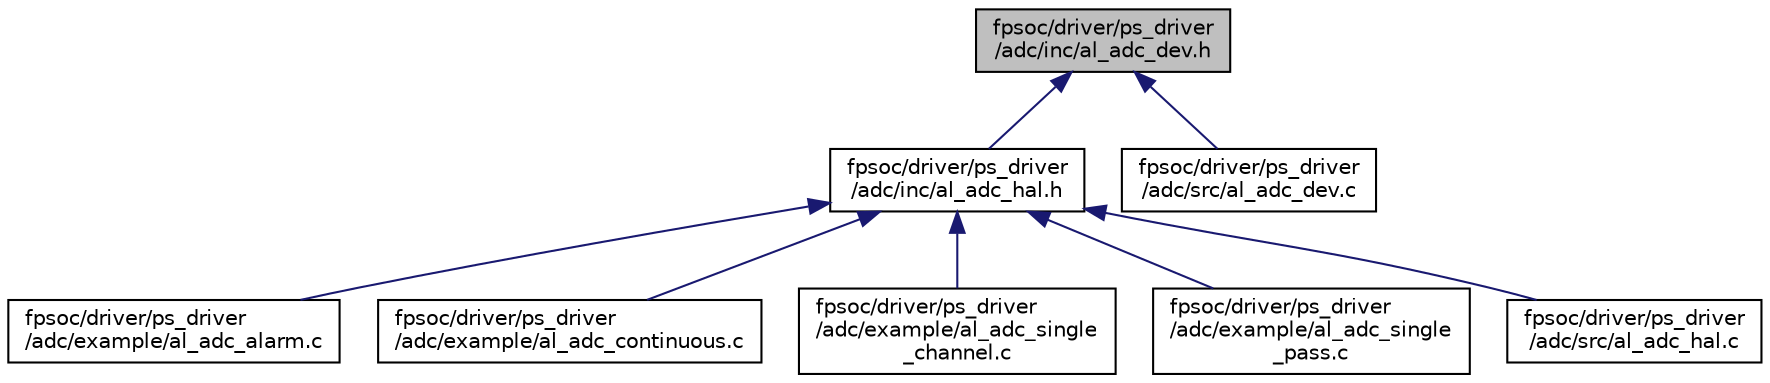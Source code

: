 digraph "fpsoc/driver/ps_driver/adc/inc/al_adc_dev.h"
{
  edge [fontname="Helvetica",fontsize="10",labelfontname="Helvetica",labelfontsize="10"];
  node [fontname="Helvetica",fontsize="10",shape=record];
  Node4 [label="fpsoc/driver/ps_driver\l/adc/inc/al_adc_dev.h",height=0.2,width=0.4,color="black", fillcolor="grey75", style="filled", fontcolor="black"];
  Node4 -> Node5 [dir="back",color="midnightblue",fontsize="10",style="solid",fontname="Helvetica"];
  Node5 [label="fpsoc/driver/ps_driver\l/adc/inc/al_adc_hal.h",height=0.2,width=0.4,color="black", fillcolor="white", style="filled",URL="$al__adc__hal_8h.html"];
  Node5 -> Node6 [dir="back",color="midnightblue",fontsize="10",style="solid",fontname="Helvetica"];
  Node6 [label="fpsoc/driver/ps_driver\l/adc/example/al_adc_alarm.c",height=0.2,width=0.4,color="black", fillcolor="white", style="filled",URL="$al__adc__alarm_8c.html",tooltip="If the adc exceeds the waterline, an alarm will be triggered through interruption. "];
  Node5 -> Node7 [dir="back",color="midnightblue",fontsize="10",style="solid",fontname="Helvetica"];
  Node7 [label="fpsoc/driver/ps_driver\l/adc/example/al_adc_continuous.c",height=0.2,width=0.4,color="black", fillcolor="white", style="filled",URL="$al__adc__continuous_8c.html",tooltip="adc in continuous mode read data through polled "];
  Node5 -> Node8 [dir="back",color="midnightblue",fontsize="10",style="solid",fontname="Helvetica"];
  Node8 [label="fpsoc/driver/ps_driver\l/adc/example/al_adc_single\l_channel.c",height=0.2,width=0.4,color="black", fillcolor="white", style="filled",URL="$al__adc__single__channel_8c.html",tooltip="adc in single channel mode read data through polled "];
  Node5 -> Node9 [dir="back",color="midnightblue",fontsize="10",style="solid",fontname="Helvetica"];
  Node9 [label="fpsoc/driver/ps_driver\l/adc/example/al_adc_single\l_pass.c",height=0.2,width=0.4,color="black", fillcolor="white", style="filled",URL="$al__adc__single__pass_8c.html",tooltip="adc in single pass mode read data through polled "];
  Node5 -> Node10 [dir="back",color="midnightblue",fontsize="10",style="solid",fontname="Helvetica"];
  Node10 [label="fpsoc/driver/ps_driver\l/adc/src/al_adc_hal.c",height=0.2,width=0.4,color="black", fillcolor="white", style="filled",URL="$al__adc__hal_8c.html"];
  Node4 -> Node11 [dir="back",color="midnightblue",fontsize="10",style="solid",fontname="Helvetica"];
  Node11 [label="fpsoc/driver/ps_driver\l/adc/src/al_adc_dev.c",height=0.2,width=0.4,color="black", fillcolor="white", style="filled",URL="$al__adc__dev_8c.html"];
}

